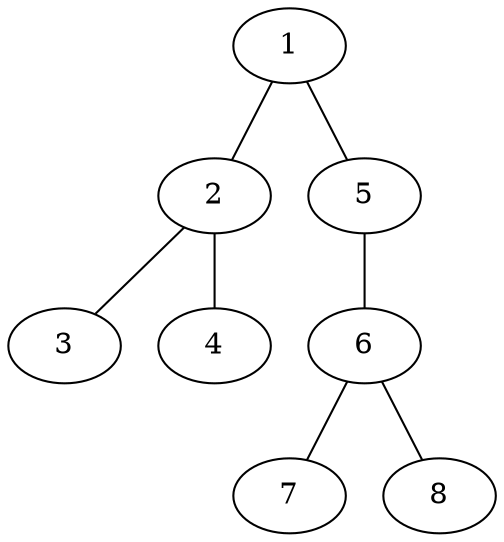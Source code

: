 strict graph "" {
	graph [bb="0,0,218.75,372.9"];
	node [label="\N"];
	1	 [height=0.5,
		pos="112.83,223.7",
		width=0.75];
	2	 [height=0.5,
		pos="123.12,300.23",
		width=0.75];
	1 -- 2	 [pos="115.27,241.84 116.91,254.04 119.06,270.05 120.7,282.22"];
	5	 [height=0.5,
		pos="106.14,149.26",
		width=0.75];
	1 -- 5	 [pos="111.21,205.68 110.17,194.06 108.81,179.01 107.77,167.37"];
	3	 [height=0.5,
		pos="66.418,354.9",
		width=0.75];
	2 -- 3	 [pos="107.63,315.17 99.626,322.88 89.892,332.27 81.894,339.98"];
	4	 [height=0.5,
		pos="191.75,338.88",
		width=0.75];
	2 -- 4	 [pos="144.08,312.03 152.6,316.83 162.41,322.36 170.91,327.15"];
	6	 [height=0.5,
		pos="95.693,72.759",
		width=0.75];
	5 -- 6	 [pos="103.67,131.13 102,118.94 99.814,102.93 98.152,90.758"];
	7	 [height=0.5,
		pos="27,34.217",
		width=0.75];
	6 -- 7	 [pos="74.71,60.985 66.187,56.204 56.364,50.692 47.855,45.918"];
	8	 [height=0.5,
		pos="152.32,18",
		width=0.75];
	6 -- 8	 [pos="111.17,57.796 119.16,50.069 128.88,40.669 136.86,32.945"];
}
